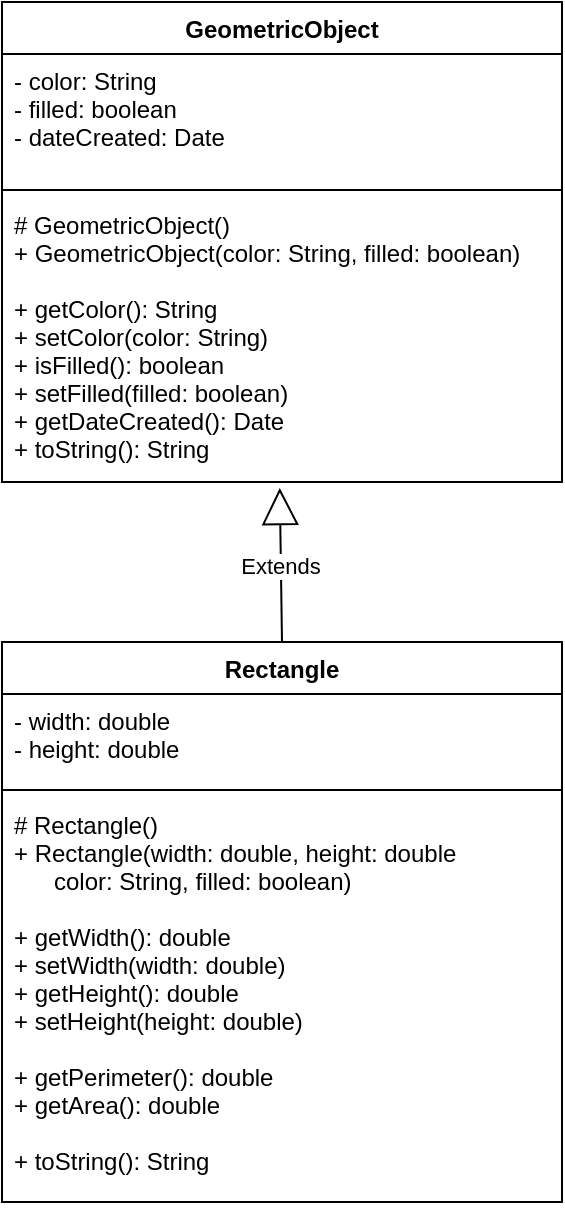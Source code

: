 <mxfile version="10.8.1" type="device"><diagram id="XoSgIfSMQdLrzZxr0ttP" name="Page-1"><mxGraphModel dx="978" dy="515" grid="1" gridSize="10" guides="1" tooltips="1" connect="1" arrows="1" fold="1" page="1" pageScale="1" pageWidth="850" pageHeight="1100" math="0" shadow="0"><root><mxCell id="0"/><mxCell id="1" parent="0"/><mxCell id="eN-Kao4Bh2glixs3b7R4-1" value="GeometricObject" style="swimlane;fontStyle=1;align=center;verticalAlign=top;childLayout=stackLayout;horizontal=1;startSize=26;horizontalStack=0;resizeParent=1;resizeParentMax=0;resizeLast=0;collapsible=1;marginBottom=0;" vertex="1" parent="1"><mxGeometry x="110" y="40" width="280" height="240" as="geometry"/></mxCell><mxCell id="eN-Kao4Bh2glixs3b7R4-2" value="- color: String&#10;- filled: boolean&#10;- dateCreated: Date&#10;" style="text;strokeColor=none;fillColor=none;align=left;verticalAlign=top;spacingLeft=4;spacingRight=4;overflow=hidden;rotatable=0;points=[[0,0.5],[1,0.5]];portConstraint=eastwest;" vertex="1" parent="eN-Kao4Bh2glixs3b7R4-1"><mxGeometry y="26" width="280" height="64" as="geometry"/></mxCell><mxCell id="eN-Kao4Bh2glixs3b7R4-3" value="" style="line;strokeWidth=1;fillColor=none;align=left;verticalAlign=middle;spacingTop=-1;spacingLeft=3;spacingRight=3;rotatable=0;labelPosition=right;points=[];portConstraint=eastwest;" vertex="1" parent="eN-Kao4Bh2glixs3b7R4-1"><mxGeometry y="90" width="280" height="8" as="geometry"/></mxCell><mxCell id="eN-Kao4Bh2glixs3b7R4-4" value="# GeometricObject()&#10;+ GeometricObject(color: String, filled: boolean)&#10;&#10;+ getColor(): String&#10;+ setColor(color: String)&#10;+ isFilled(): boolean&#10;+ setFilled(filled: boolean)&#10;+ getDateCreated(): Date&#10;+ toString(): String&#10;&#10;" style="text;strokeColor=none;fillColor=none;align=left;verticalAlign=top;spacingLeft=4;spacingRight=4;overflow=hidden;rotatable=0;points=[[0,0.5],[1,0.5]];portConstraint=eastwest;" vertex="1" parent="eN-Kao4Bh2glixs3b7R4-1"><mxGeometry y="98" width="280" height="142" as="geometry"/></mxCell><mxCell id="eN-Kao4Bh2glixs3b7R4-5" value="Rectangle" style="swimlane;fontStyle=1;align=center;verticalAlign=top;childLayout=stackLayout;horizontal=1;startSize=26;horizontalStack=0;resizeParent=1;resizeParentMax=0;resizeLast=0;collapsible=1;marginBottom=0;" vertex="1" parent="1"><mxGeometry x="110" y="360" width="280" height="280" as="geometry"/></mxCell><mxCell id="eN-Kao4Bh2glixs3b7R4-6" value="- width: double&#10;- height: double&#10;" style="text;strokeColor=none;fillColor=none;align=left;verticalAlign=top;spacingLeft=4;spacingRight=4;overflow=hidden;rotatable=0;points=[[0,0.5],[1,0.5]];portConstraint=eastwest;" vertex="1" parent="eN-Kao4Bh2glixs3b7R4-5"><mxGeometry y="26" width="280" height="44" as="geometry"/></mxCell><mxCell id="eN-Kao4Bh2glixs3b7R4-7" value="" style="line;strokeWidth=1;fillColor=none;align=left;verticalAlign=middle;spacingTop=-1;spacingLeft=3;spacingRight=3;rotatable=0;labelPosition=right;points=[];portConstraint=eastwest;" vertex="1" parent="eN-Kao4Bh2glixs3b7R4-5"><mxGeometry y="70" width="280" height="8" as="geometry"/></mxCell><mxCell id="eN-Kao4Bh2glixs3b7R4-8" value="# Rectangle()&#10;+ Rectangle(width: double, height: double&#10;      color: String, filled: boolean)&#10;&#10;+ getWidth(): double&#10;+ setWidth(width: double)&#10;+ getHeight(): double&#10;+ setHeight(height: double)&#10;&#10;+ getPerimeter(): double&#10;+ getArea(): double&#10;&#10;+ toString(): String&#10;&#10;" style="text;strokeColor=none;fillColor=none;align=left;verticalAlign=top;spacingLeft=4;spacingRight=4;overflow=hidden;rotatable=0;points=[[0,0.5],[1,0.5]];portConstraint=eastwest;" vertex="1" parent="eN-Kao4Bh2glixs3b7R4-5"><mxGeometry y="78" width="280" height="202" as="geometry"/></mxCell><mxCell id="eN-Kao4Bh2glixs3b7R4-9" value="Extends" style="endArrow=block;endSize=16;endFill=0;html=1;exitX=0.5;exitY=0;exitDx=0;exitDy=0;entryX=0.496;entryY=1.021;entryDx=0;entryDy=0;entryPerimeter=0;" edge="1" parent="1" source="eN-Kao4Bh2glixs3b7R4-5" target="eN-Kao4Bh2glixs3b7R4-4"><mxGeometry width="160" relative="1" as="geometry"><mxPoint x="290" y="330" as="sourcePoint"/><mxPoint x="450" y="330" as="targetPoint"/></mxGeometry></mxCell></root></mxGraphModel></diagram></mxfile>
